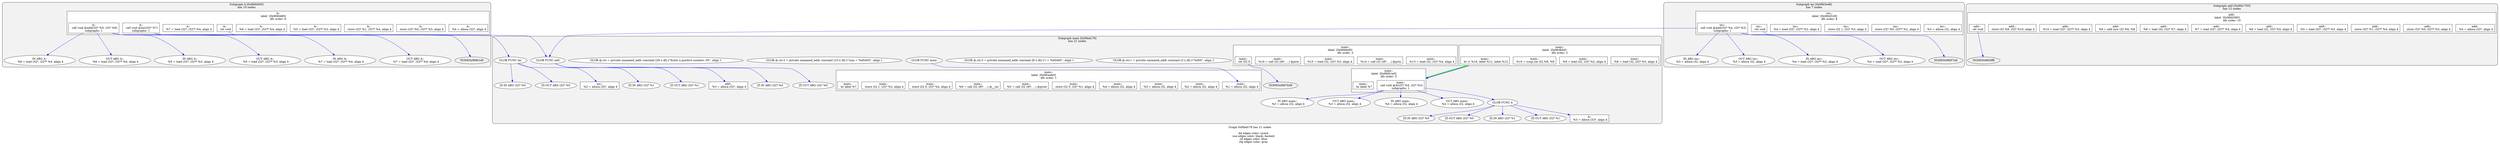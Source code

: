 digraph "DependenceGraph" {
	compound=true label="Graph 0x9fadc78 has 21 nodes\n
	dd edges color: cyan4
	use edges color: black, dashed
	cd edges color: blue
	cfg edges color: gray"

	/* subgraph 0x9fadc78 nodes */
	subgraph cluster_0x9fadc78 {
		style="filled, rounded" fillcolor=gray95
		label="Subgraph main [0x9fadc78]\nhas 21 nodes
"
		/* Basic Block main::
label  [0x9fceeb0] */
		subgraph cluster_bb_0x9fceeb0 {
			style=filled fillcolor=white
			label="main::
label  [0x9fceeb0]		\ndfs order: 1"
			NODE0x9fcefc0 [shape=rect label="0x9fb21a4"]
			NODE0x9fcf0e0 [shape=rect label="0x9fb21dc"]
			NODE0x9fcf200 [shape=rect label="0x9fb2214"]
			NODE0x9fcf320 [shape=rect label="0x9fb224c"]
			NODE0x9fcf440 [shape=rect label="0x9fb2290"]
			NODE0x9fcf570 [shape=rect label="0x9fb22d0"]
			NODE0x9fcf6b8 [shape=rect label="0x9fb2a94"]
			NODE0x9fcf800 [shape=rect label="0x9fb2ad8"]
			NODE0x9fcf930 [shape=rect label="0x9fb2b18"]
			NODE0x9fcfa60 [shape=rect label="0x9faecf4"]
		} /* cluster_bb_0x9fceeb0 */

		/* Basic Block main::
label  [0x9fcfbb0] */
		subgraph cluster_bb_0x9fcfbb0 {
			style=filled fillcolor=white
			label="main::
label  [0x9fcfbb0]		\ndfs order: 2"
			NODE0x9fcfcc0 [shape=rect label="0x9fb2b4c"]
			NODE0x9fcfdf0 [shape=rect label="0x9fb2b84"]
			NODE0x9fcff20 [shape=rect label="0x9fb2bc8"]
			NODE0x9fd0050 [shape=rect label="0x9fb2c14"]
		} /* cluster_bb_0x9fcfbb0 */

		/* Basic Block main::
label  [0x9fd01a0] */
		subgraph cluster_bb_0x9fd01a0 {
			style=filled fillcolor=white
			label="main::
label  [0x9fd01a0]		\ndfs order: 5"
			NODE0x9fd02b0 [shape=rect label="0x9fb2c5c"]
			NODE0x9fd6da0 [shape=rect label="0x9fb4b04"]
		} /* cluster_bb_0x9fd01a0 */

		/* Basic Block main::
label  [0x9fd6ef0] */
		subgraph cluster_bb_0x9fd6ef0 {
			style=filled fillcolor=white
			label="main::
label  [0x9fd6ef0]		\ndfs order: 3"
			NODE0x9fd7000 [shape=rect label="0x9fb2c94"]
			NODE0x9fd7130 [shape=rect label="0x9fb2ce4"]
			NODE0x9fd7278 [shape=rect label="0x9fb2d1c"]
			NODE0x9fd73a8 [shape=rect label="0x9fb3074"]
			NODE0x9fd74f0 [shape=rect label="0x9fb230c"]
		} /* cluster_bb_0x9fd6ef0 */

	NODE0x9fd0050 -> NODE0x9fd02b0 [penwidth=2 color=blue  ltail=cluster_bb_0x9fcfbb0  lhead=cluster_bb_0x9fd01a0]
	/* post-dominance frontiers */
NODE0x9fd02b0 -> NODE0x9fd0050 [penwidth=3 color=green  ltail=cluster_bb_0x9fd01a0  lhead=cluster_bb_0x9fcfbb0 constraint=false]
		NODE0x9fcfa60 [label="main::
  br label %7" style=filled fillcolor=white]
		/* -- node 0x9faecf4
		 * ------------------------------------------- */
		/* CD edges */
		/* ID edges */
		NODE0x9fcefc0 [label="main::
  %1 = alloca i32, align 4" style=filled fillcolor=white]
		/* -- node 0x9fb21a4
		 * ------------------------------------------- */
		/* CD edges */
		/* ID edges */
		NODE0x9fcf0e0 [label="main::
  %2 = alloca i32, align 4" style=filled fillcolor=white]
		/* -- node 0x9fb21dc
		 * ------------------------------------------- */
		/* CD edges */
		/* ID edges */
		NODE0x9fcf200 [label="main::
  %3 = alloca i32, align 4" style=filled fillcolor=white]
		/* -- node 0x9fb2214
		 * ------------------------------------------- */
		/* CD edges */
		/* ID edges */
		NODE0x9fcf320 [label="main::
  %4 = alloca i32, align 4" style=filled fillcolor=white]
		/* -- node 0x9fb224c
		 * ------------------------------------------- */
		/* CD edges */
		/* ID edges */
		NODE0x9fcf440 [label="main::
  store i32 0, i32* %1, align 4" style=filled fillcolor=white]
		/* -- node 0x9fb2290
		 * ------------------------------------------- */
		/* CD edges */
		/* ID edges */
		NODE0x9fcf570 [label="main::
  %5 = call i32 (i8*, ...) @print" style=filled fillcolor=white]
		/* -- node 0x9fb22d0
		 * ------------------------------------------- */
		/* CD edges */
		/* ID edges */
		NODE0x9fd74f0 [label="main::
  ret i32 0" style=filled fillcolor=white]
		/* -- node 0x9fb230c
		 * ------------------------------------------- */
		/* CD edges */
		NODE0x9fd74f0 -> NODE0x9fd7648 [color="blue"]
		/* ID edges */
		NODE0x9fcf6b8 [label="main::
  %6 = call i32 (i8*, ...) @__iso" style=filled fillcolor=white]
		/* -- node 0x9fb2a94
		 * ------------------------------------------- */
		/* CD edges */
		/* ID edges */
		NODE0x9fcf800 [label="main::
  store i32 0, i32* %4, align 4" style=filled fillcolor=white]
		/* -- node 0x9fb2ad8
		 * ------------------------------------------- */
		/* CD edges */
		/* ID edges */
		NODE0x9fcf930 [label="main::
  store i32 1, i32* %3, align 4" style=filled fillcolor=white]
		/* -- node 0x9fb2b18
		 * ------------------------------------------- */
		/* CD edges */
		/* ID edges */
		NODE0x9fcfcc0 [label="main::
  %8 = load i32, i32* %3, align 4" style=filled fillcolor=white]
		/* -- node 0x9fb2b4c
		 * ------------------------------------------- */
		/* CD edges */
		/* ID edges */
		NODE0x9fcfdf0 [label="main::
  %9 = load i32, i32* %2, align 4" style=filled fillcolor=white]
		/* -- node 0x9fb2b84
		 * ------------------------------------------- */
		/* CD edges */
		/* ID edges */
		NODE0x9fcff20 [label="main::
  %10 = icmp sle i32 %8, %9" style=filled fillcolor=white]
		/* -- node 0x9fb2bc8
		 * ------------------------------------------- */
		/* CD edges */
		/* ID edges */
		NODE0x9fd0050 [label="main::
  br i1 %10, label %11, label %12" style=filled fillcolor=white]
		/* -- node 0x9fb2c14
		 * ------------------------------------------- */
		/* CD edges */
		/* ID edges */
		NODE0x9fd02b0 [label="main::
  call void @A(i32* %4, i32* %3)\nsubgraphs: 1" style=filled fillcolor=white]
		NODE0x9fd6a58 [label="IN ARG main::
  %3 = alloca i32, align 4" style=filled fillcolor=white]
		/* -- node 0x9fb2214
		 * ------------------------------------------- */
		/* CD edges */
		/* ID edges */
		NODE0x9fd6b58 [label="OUT ARG main::
  %3 = alloca i32, align 4" style=filled fillcolor=white]
		/* -- node 0x9fb2214
		 * ------------------------------------------- */
		/* CD edges */
		/* ID edges */
		NODE0x9fd6758 [label="IN ARG main::
  %4 = alloca i32, align 4" style=filled fillcolor=white]
		/* -- node 0x9fb224c
		 * ------------------------------------------- */
		/* CD edges */
		/* ID edges */
		NODE0x9fd6858 [label="OUT ARG main::
  %4 = alloca i32, align 4" style=filled fillcolor=white]
		/* -- node 0x9fb224c
		 * ------------------------------------------- */
		/* CD edges */
		/* ID edges */
		/* -- node 0x9fb2c5c
		 * ------------------------------------------- */
		/* CD edges */
		NODE0x9fd02b0 -> NODE0x9fd04d8 [color="blue"]
		NODE0x9fd02b0 -> NODE0x9fd6758 [color="blue"]
		NODE0x9fd02b0 -> NODE0x9fd6858 [color="blue"]
		NODE0x9fd02b0 -> NODE0x9fd6a58 [color="blue"]
		NODE0x9fd02b0 -> NODE0x9fd6b58 [color="blue"]
		/* ID edges */
		NODE0x9fd7000 [label="main::
  %13 = load i32, i32* %4, align 4" style=filled fillcolor=white]
		/* -- node 0x9fb2c94
		 * ------------------------------------------- */
		/* CD edges */
		/* ID edges */
		NODE0x9fd7130 [label="main::
  %14 = call i32 (i8*, ...) @prin" style=filled fillcolor=white]
		/* -- node 0x9fb2ce4
		 * ------------------------------------------- */
		/* CD edges */
		/* ID edges */
		NODE0x9fd7278 [label="main::
  %15 = load i32, i32* %3, align 4" style=filled fillcolor=white]
		/* -- node 0x9fb2d1c
		 * ------------------------------------------- */
		/* CD edges */
		/* ID edges */
		NODE0x9fd73a8 [label="main::
  %16 = call i32 (i8*, ...) @prin" style=filled fillcolor=white]
		/* -- node 0x9fb3074
		 * ------------------------------------------- */
		/* CD edges */
		/* ID edges */
		NODE0x9fd6da0 [label="main::
  br label %7" style=filled fillcolor=white]
		/* -- node 0x9fb4b04
		 * ------------------------------------------- */
		/* CD edges */
		/* ID edges */
		NODE0x9fceab0 [label="GLOB @.str.1 = private unnamed_addr constant [3 x i8] c\"%d\00\", align 1" style=filled fillcolor=white]
		/* -- node 0x9fae9c4
		 * ------------------------------------------- */
		/* CD edges */
		/* ID edges */
		NODE0x9fcecb0 [label="GLOB @.str.3 = private unnamed_addr constant [8 x i8] c\"i = %d\0A\00\", align 1" style=filled fillcolor=white]
		/* -- node 0x9faec2c
		 * ------------------------------------------- */
		/* CD edges */
		/* ID edges */
		NODE0x9fcedb0 [label="GLOB FUNC main" style=filled fillcolor=white]
		/* -- node 0x9faec6c
		 * ------------------------------------------- */
		/* CD edges */
		NODE0x9fcedb0 -> NODE0x9fcefc0 [color="blue"]
		/* ID edges */
		NODE0x9fcebb0 [label="GLOB @.str.2 = private unnamed_addr constant [10 x i8] c\"sum = %d\0A\00\", align 1" style=filled fillcolor=white]
		/* -- node 0x9faede4
		 * ------------------------------------------- */
		/* CD edges */
		/* ID edges */
		NODE0x9fc5188 [label="GLOB @.str = private unnamed_addr constant [26 x i8] c\"Enter a positive number: \00\", align 1" style=filled fillcolor=white]
		/* -- node 0x9fb0dac
		 * ------------------------------------------- */
		/* CD edges */
		/* ID edges */
		NODE0x9fd04d8 [label="GLOB FUNC A" style=filled fillcolor=white]
		/* -- node 0x9fb1594
		 * ------------------------------------------- */
		/* CD edges */
		NODE0x9fd04d8 -> NODE0x9fd0840 [color="blue"]
		NODE0x9fd04d8 -> NODE0x9fd0940 [color="blue"]
		NODE0x9fd04d8 -> NODE0x9fd0ae0 [color="blue"]
		NODE0x9fd04d8 -> NODE0x9fd0be0 [color="blue"]
		NODE0x9fd04d8 -> NODE0x9fd0e90 [color="blue"]
		/* ID edges */
		NODE0x9fd17d8 [label="GLOB FUNC add" style=filled fillcolor=white]
		/* -- node 0x9fb1604
		 * ------------------------------------------- */
		/* CD edges */
		NODE0x9fd17d8 -> NODE0x9fd1b40 [color="blue"]
		NODE0x9fd17d8 -> NODE0x9fd1c40 [color="blue"]
		NODE0x9fd17d8 -> NODE0x9fd1de0 [color="blue"]
		NODE0x9fd17d8 -> NODE0x9fd1ee0 [color="blue"]
		NODE0x9fd17d8 -> NODE0x9fd2190 [color="blue"]
		/* ID edges */
		NODE0x9fd3f20 [label="GLOB FUNC inc" style=filled fillcolor=white]
		/* -- node 0x9fb173c
		 * ------------------------------------------- */
		/* CD edges */
		NODE0x9fd3f20 -> NODE0x9fd4288 [color="blue"]
		NODE0x9fd3f20 -> NODE0x9fd4388 [color="blue"]
		NODE0x9fd3f20 -> NODE0x9fd4638 [color="blue"]
		/* ID edges */
	}
	/* subgraph 0x9fd0400 nodes */
	subgraph cluster_0x9fd0400 {
		style="filled, rounded" fillcolor=gray95
		label="Subgraph A [0x9fd0400]\nhas 10 nodes
"
		NODE0x9fd0840 [label="[f] IN ARG i32* %0" style=filled fillcolor=white]
		/* -- node 0x9fb29f0
		 * ------------------------------------------- */
		/* CD edges */
		/* ID edges */
		NODE0x9fd0940 [label="[f] OUT ARG i32* %0" style=filled fillcolor=white]
		/* -- node 0x9fb29f0
		 * ------------------------------------------- */
		/* CD edges */
		/* ID edges */
		NODE0x9fd0ae0 [label="[f] IN ARG i32* %1" style=filled fillcolor=white]
		/* -- node 0x9fb2a08
		 * ------------------------------------------- */
		/* CD edges */
		/* ID edges */
		NODE0x9fd0be0 [label="[f] OUT ARG i32* %1" style=filled fillcolor=white]
		/* -- node 0x9fb2a08
		 * ------------------------------------------- */
		/* CD edges */
		/* ID edges */
		/* Basic Block A::
label  [0x9fd0d80] */
		subgraph cluster_bb_0x9fd0d80 {
			style=filled fillcolor=white
			label="A::
label  [0x9fd0d80]		\ndfs order: 6"
			NODE0x9fd0e90 [shape=rect label="0x9fb2a34"]
			NODE0x9fd0fc0 [shape=rect label="0x9fb167c"]
			NODE0x9fd10f0 [shape=rect label="0x9fb16c0"]
			NODE0x9fd1220 [shape=rect label="0x9fb4cd8"]
			NODE0x9fd1350 [shape=rect label="0x9fb4d0c"]
			NODE0x9fd1480 [shape=rect label="0x9fb4d44"]
			NODE0x9fd15b0 [shape=rect label="0x9fb4d94"]
			NODE0x9fd3bc8 [shape=rect label="0x9fb4dcc"]
			NODE0x9fd3cf8 [shape=rect label="0x9fb4e10"]
			NODE0x9fd6078 [shape=rect label="0x9fb4ad0"]
		} /* cluster_bb_0x9fd0d80 */

		NODE0x9fd0fc0 [label="A::
  %4 = alloca i32*, align 4" style=filled fillcolor=white]
		/* -- node 0x9fb167c
		 * ------------------------------------------- */
		/* CD edges */
		/* ID edges */
		NODE0x9fd10f0 [label="A::
  store i32* %0, i32** %3, align 4" style=filled fillcolor=white]
		/* -- node 0x9fb16c0
		 * ------------------------------------------- */
		/* CD edges */
		/* ID edges */
		NODE0x9fd0e90 [label="A::
  %3 = alloca i32*, align 4" style=filled fillcolor=white]
		/* -- node 0x9fb2a34
		 * ------------------------------------------- */
		/* CD edges */
		/* ID edges */
		NODE0x9fd6078 [label="A::
  ret void" style=filled fillcolor=white]
		/* -- node 0x9fb4ad0
		 * ------------------------------------------- */
		/* CD edges */
		NODE0x9fd6078 -> NODE0x9fd61d0 [color="blue"]
		/* ID edges */
		NODE0x9fd1220 [label="A::
  store i32* %1, i32** %4, align 4" style=filled fillcolor=white]
		/* -- node 0x9fb4cd8
		 * ------------------------------------------- */
		/* CD edges */
		/* ID edges */
		NODE0x9fd1350 [label="A::
  %5 = load i32*, i32** %3, align 4" style=filled fillcolor=white]
		/* -- node 0x9fb4d0c
		 * ------------------------------------------- */
		/* CD edges */
		/* ID edges */
		NODE0x9fd1480 [label="A::
  %6 = load i32*, i32** %4, align 4" style=filled fillcolor=white]
		/* -- node 0x9fb4d44
		 * ------------------------------------------- */
		/* CD edges */
		/* ID edges */
		NODE0x9fd15b0 [label="A::
  call void @add(i32* %5, i32* %6)\nsubgraphs: 1" style=filled fillcolor=white]
		NODE0x9fd3580 [label="IN ARG A::
  %5 = load i32*, i32** %3, align 4" style=filled fillcolor=white]
		/* -- node 0x9fb4d0c
		 * ------------------------------------------- */
		/* CD edges */
		/* ID edges */
		NODE0x9fd3680 [label="OUT ARG A::
  %5 = load i32*, i32** %3, align 4" style=filled fillcolor=white]
		/* -- node 0x9fb4d0c
		 * ------------------------------------------- */
		/* CD edges */
		/* ID edges */
		NODE0x9fd3880 [label="IN ARG A::
  %6 = load i32*, i32** %4, align 4" style=filled fillcolor=white]
		/* -- node 0x9fb4d44
		 * ------------------------------------------- */
		/* CD edges */
		/* ID edges */
		NODE0x9fd3980 [label="OUT ARG A::
  %6 = load i32*, i32** %4, align 4" style=filled fillcolor=white]
		/* -- node 0x9fb4d44
		 * ------------------------------------------- */
		/* CD edges */
		/* ID edges */
		/* -- node 0x9fb4d94
		 * ------------------------------------------- */
		/* CD edges */
		NODE0x9fd15b0 -> NODE0x9fd17d8 [color="blue"]
		NODE0x9fd15b0 -> NODE0x9fd3580 [color="blue"]
		NODE0x9fd15b0 -> NODE0x9fd3680 [color="blue"]
		NODE0x9fd15b0 -> NODE0x9fd3880 [color="blue"]
		NODE0x9fd15b0 -> NODE0x9fd3980 [color="blue"]
		/* ID edges */
		NODE0x9fd3bc8 [label="A::
  %7 = load i32*, i32** %4, align 4" style=filled fillcolor=white]
		/* -- node 0x9fb4dcc
		 * ------------------------------------------- */
		/* CD edges */
		/* ID edges */
		NODE0x9fd3cf8 [label="A::
  call void @inc(i32* %7)\nsubgraphs: 1" style=filled fillcolor=white]
		NODE0x9fd5d30 [label="IN ARG A::
  %7 = load i32*, i32** %4, align 4" style=filled fillcolor=white]
		/* -- node 0x9fb4dcc
		 * ------------------------------------------- */
		/* CD edges */
		/* ID edges */
		NODE0x9fd5e30 [label="OUT ARG A::
  %7 = load i32*, i32** %4, align 4" style=filled fillcolor=white]
		/* -- node 0x9fb4dcc
		 * ------------------------------------------- */
		/* CD edges */
		/* ID edges */
		/* -- node 0x9fb4e10
		 * ------------------------------------------- */
		/* CD edges */
		NODE0x9fd3cf8 -> NODE0x9fd3f20 [color="blue"]
		NODE0x9fd3cf8 -> NODE0x9fd5d30 [color="blue"]
		NODE0x9fd3cf8 -> NODE0x9fd5e30 [color="blue"]
		/* ID edges */
	}
	/* subgraph 0x9fd1700 nodes */
	subgraph cluster_0x9fd1700 {
		style="filled, rounded" fillcolor=gray95
		label="Subgraph add [0x9fd1700]\nhas 12 nodes
"
		NODE0x9fd1b40 [label="[f] IN ARG i32* %0" style=filled fillcolor=white]
		/* -- node 0x9fb4e40
		 * ------------------------------------------- */
		/* CD edges */
		/* ID edges */
		NODE0x9fd1c40 [label="[f] OUT ARG i32* %0" style=filled fillcolor=white]
		/* -- node 0x9fb4e40
		 * ------------------------------------------- */
		/* CD edges */
		/* ID edges */
		NODE0x9fd1de0 [label="[f] IN ARG i32* %1" style=filled fillcolor=white]
		/* -- node 0x9fb4e58
		 * ------------------------------------------- */
		/* CD edges */
		/* ID edges */
		NODE0x9fd1ee0 [label="[f] OUT ARG i32* %1" style=filled fillcolor=white]
		/* -- node 0x9fb4e58
		 * ------------------------------------------- */
		/* CD edges */
		/* ID edges */
		/* Basic Block add::
label  [0x9fd2080] */
		subgraph cluster_bb_0x9fd2080 {
			style=filled fillcolor=white
			label="add::
label  [0x9fd2080]		\ndfs order: 10"
			NODE0x9fd2190 [shape=rect label="0x9fb4e84"]
			NODE0x9fd22c0 [shape=rect label="0x9fb4ebc"]
			NODE0x9fd23f0 [shape=rect label="0x9fb4f00"]
			NODE0x9fd2520 [shape=rect label="0x9fb4f40"]
			NODE0x9fd2650 [shape=rect label="0x9fb4f74"]
			NODE0x9fd2780 [shape=rect label="0x9fb4fac"]
			NODE0x9fd28b0 [shape=rect label="0x9fb4fe4"]
			NODE0x9fd29e0 [shape=rect label="0x9fb501c"]
			NODE0x9fd2b10 [shape=rect label="0x9fb5060"]
			NODE0x9fd2c40 [shape=rect label="0x9fb5094"]
			NODE0x9fd2d70 [shape=rect label="0x9fb50d8"]
			NODE0x9fd2ea0 [shape=rect label="0x9fb5100"]
		} /* cluster_bb_0x9fd2080 */

		NODE0x9fd2190 [label="add::
  %3 = alloca i32*, align 4" style=filled fillcolor=white]
		/* -- node 0x9fb4e84
		 * ------------------------------------------- */
		/* CD edges */
		/* ID edges */
		NODE0x9fd22c0 [label="add::
  %4 = alloca i32*, align 4" style=filled fillcolor=white]
		/* -- node 0x9fb4ebc
		 * ------------------------------------------- */
		/* CD edges */
		/* ID edges */
		NODE0x9fd23f0 [label="add::
  store i32* %0, i32** %3, align 4" style=filled fillcolor=white]
		/* -- node 0x9fb4f00
		 * ------------------------------------------- */
		/* CD edges */
		/* ID edges */
		NODE0x9fd2520 [label="add::
  store i32* %1, i32** %4, align 4" style=filled fillcolor=white]
		/* -- node 0x9fb4f40
		 * ------------------------------------------- */
		/* CD edges */
		/* ID edges */
		NODE0x9fd2650 [label="add::
  %5 = load i32*, i32** %3, align 4" style=filled fillcolor=white]
		/* -- node 0x9fb4f74
		 * ------------------------------------------- */
		/* CD edges */
		/* ID edges */
		NODE0x9fd2780 [label="add::
  %6 = load i32, i32* %5, align 4" style=filled fillcolor=white]
		/* -- node 0x9fb4fac
		 * ------------------------------------------- */
		/* CD edges */
		/* ID edges */
		NODE0x9fd28b0 [label="add::
  %7 = load i32*, i32** %4, align 4" style=filled fillcolor=white]
		/* -- node 0x9fb4fe4
		 * ------------------------------------------- */
		/* CD edges */
		/* ID edges */
		NODE0x9fd29e0 [label="add::
  %8 = load i32, i32* %7, align 4" style=filled fillcolor=white]
		/* -- node 0x9fb501c
		 * ------------------------------------------- */
		/* CD edges */
		/* ID edges */
		NODE0x9fd2b10 [label="add::
  %9 = add nsw i32 %6, %8" style=filled fillcolor=white]
		/* -- node 0x9fb5060
		 * ------------------------------------------- */
		/* CD edges */
		/* ID edges */
		NODE0x9fd2c40 [label="add::
  %10 = load i32*, i32** %3, align 4" style=filled fillcolor=white]
		/* -- node 0x9fb5094
		 * ------------------------------------------- */
		/* CD edges */
		/* ID edges */
		NODE0x9fd2d70 [label="add::
  store i32 %9, i32* %10, align 4" style=filled fillcolor=white]
		/* -- node 0x9fb50d8
		 * ------------------------------------------- */
		/* CD edges */
		/* ID edges */
		NODE0x9fd2ea0 [label="add::
  ret void" style=filled fillcolor=white]
		/* -- node 0x9fb5100
		 * ------------------------------------------- */
		/* CD edges */
		NODE0x9fd2ea0 -> NODE0x9fd2ff8 [color="blue"]
		/* ID edges */
	}
	/* subgraph 0x9fd3e48 nodes */
	subgraph cluster_0x9fd3e48 {
		style="filled, rounded" fillcolor=gray95
		label="Subgraph inc [0x9fd3e48]\nhas 7 nodes
"
		NODE0x9fd4288 [label="[f] IN ARG i32* %0" style=filled fillcolor=white]
		/* -- node 0x9fb49b8
		 * ------------------------------------------- */
		/* CD edges */
		/* ID edges */
		NODE0x9fd4388 [label="[f] OUT ARG i32* %0" style=filled fillcolor=white]
		/* -- node 0x9fb49b8
		 * ------------------------------------------- */
		/* CD edges */
		/* ID edges */
		/* Basic Block inc::
label  [0x9fd4528] */
		subgraph cluster_bb_0x9fd4528 {
			style=filled fillcolor=white
			label="inc::
label  [0x9fd4528]		\ndfs order: 8"
			NODE0x9fd4638 [shape=rect label="0x9fb515c"]
			NODE0x9fd4768 [shape=rect label="0x9fb5194"]
			NODE0x9fd4898 [shape=rect label="0x9fb51d8"]
			NODE0x9fd49c8 [shape=rect label="0x9fb5218"]
			NODE0x9fd4af8 [shape=rect label="0x9fb524c"]
			NODE0x9fd4c28 [shape=rect label="0x9fb529c"]
			NODE0x9fd5650 [shape=rect label="0x9fb52c8"]
		} /* cluster_bb_0x9fd4528 */

		NODE0x9fd4638 [label="inc::
  %2 = alloca i32*, align 4" style=filled fillcolor=white]
		/* -- node 0x9fb515c
		 * ------------------------------------------- */
		/* CD edges */
		/* ID edges */
		NODE0x9fd4768 [label="inc::
  %3 = alloca i32, align 4" style=filled fillcolor=white]
		/* -- node 0x9fb5194
		 * ------------------------------------------- */
		/* CD edges */
		/* ID edges */
		NODE0x9fd4898 [label="inc::
  store i32* %0, i32** %2, align 4" style=filled fillcolor=white]
		/* -- node 0x9fb51d8
		 * ------------------------------------------- */
		/* CD edges */
		/* ID edges */
		NODE0x9fd49c8 [label="inc::
  store i32 1, i32* %3, align 4" style=filled fillcolor=white]
		/* -- node 0x9fb5218
		 * ------------------------------------------- */
		/* CD edges */
		/* ID edges */
		NODE0x9fd4af8 [label="inc::
  %4 = load i32*, i32** %2, align 4" style=filled fillcolor=white]
		/* -- node 0x9fb524c
		 * ------------------------------------------- */
		/* CD edges */
		/* ID edges */
		NODE0x9fd4c28 [label="inc::
  call void @add(i32* %4, i32* %3)\nsubgraphs: 1" style=filled fillcolor=white]
		NODE0x9fd5308 [label="IN ARG inc::
  %3 = alloca i32, align 4" style=filled fillcolor=white]
		/* -- node 0x9fb5194
		 * ------------------------------------------- */
		/* CD edges */
		/* ID edges */
		NODE0x9fd5408 [label="OUT ARG inc::
  %3 = alloca i32, align 4" style=filled fillcolor=white]
		/* -- node 0x9fb5194
		 * ------------------------------------------- */
		/* CD edges */
		/* ID edges */
		NODE0x9fd5008 [label="IN ARG inc::
  %4 = load i32*, i32** %2, align 4" style=filled fillcolor=white]
		/* -- node 0x9fb524c
		 * ------------------------------------------- */
		/* CD edges */
		/* ID edges */
		NODE0x9fd5108 [label="OUT ARG inc::
  %4 = load i32*, i32** %2, align 4" style=filled fillcolor=white]
		/* -- node 0x9fb524c
		 * ------------------------------------------- */
		/* CD edges */
		/* ID edges */
		/* -- node 0x9fb529c
		 * ------------------------------------------- */
		/* CD edges */
		NODE0x9fd4c28 -> NODE0x9fd17d8 [color="blue"]
		NODE0x9fd4c28 -> NODE0x9fd5008 [color="blue"]
		NODE0x9fd4c28 -> NODE0x9fd5108 [color="blue"]
		NODE0x9fd4c28 -> NODE0x9fd5308 [color="blue"]
		NODE0x9fd4c28 -> NODE0x9fd5408 [color="blue"]
		/* ID edges */
		NODE0x9fd5650 [label="inc::
  ret void" style=filled fillcolor=white]
		/* -- node 0x9fb52c8
		 * ------------------------------------------- */
		/* CD edges */
		NODE0x9fd5650 -> NODE0x9fd57a8 [color="blue"]
		/* ID edges */
	}
}
